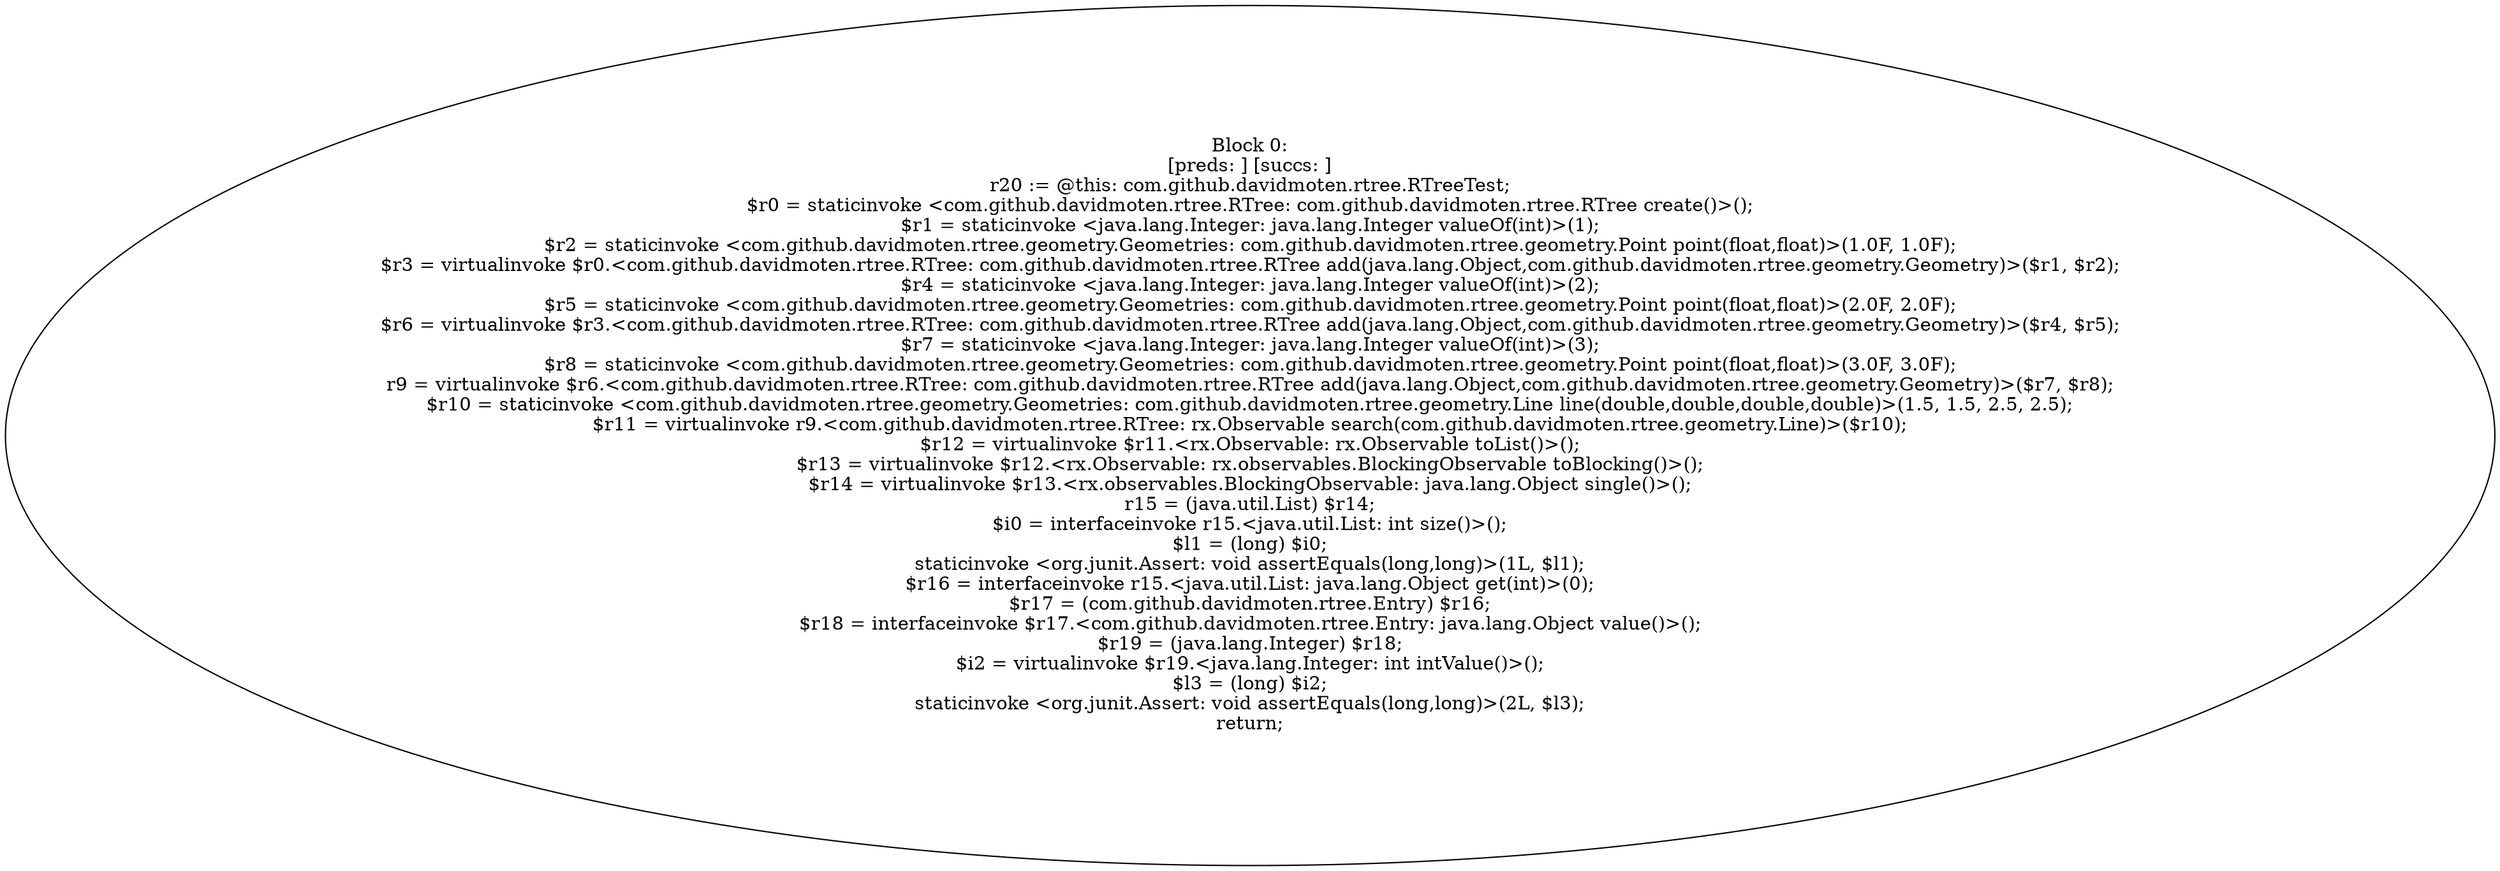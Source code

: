 digraph "unitGraph" {
    "Block 0:
[preds: ] [succs: ]
r20 := @this: com.github.davidmoten.rtree.RTreeTest;
$r0 = staticinvoke <com.github.davidmoten.rtree.RTree: com.github.davidmoten.rtree.RTree create()>();
$r1 = staticinvoke <java.lang.Integer: java.lang.Integer valueOf(int)>(1);
$r2 = staticinvoke <com.github.davidmoten.rtree.geometry.Geometries: com.github.davidmoten.rtree.geometry.Point point(float,float)>(1.0F, 1.0F);
$r3 = virtualinvoke $r0.<com.github.davidmoten.rtree.RTree: com.github.davidmoten.rtree.RTree add(java.lang.Object,com.github.davidmoten.rtree.geometry.Geometry)>($r1, $r2);
$r4 = staticinvoke <java.lang.Integer: java.lang.Integer valueOf(int)>(2);
$r5 = staticinvoke <com.github.davidmoten.rtree.geometry.Geometries: com.github.davidmoten.rtree.geometry.Point point(float,float)>(2.0F, 2.0F);
$r6 = virtualinvoke $r3.<com.github.davidmoten.rtree.RTree: com.github.davidmoten.rtree.RTree add(java.lang.Object,com.github.davidmoten.rtree.geometry.Geometry)>($r4, $r5);
$r7 = staticinvoke <java.lang.Integer: java.lang.Integer valueOf(int)>(3);
$r8 = staticinvoke <com.github.davidmoten.rtree.geometry.Geometries: com.github.davidmoten.rtree.geometry.Point point(float,float)>(3.0F, 3.0F);
r9 = virtualinvoke $r6.<com.github.davidmoten.rtree.RTree: com.github.davidmoten.rtree.RTree add(java.lang.Object,com.github.davidmoten.rtree.geometry.Geometry)>($r7, $r8);
$r10 = staticinvoke <com.github.davidmoten.rtree.geometry.Geometries: com.github.davidmoten.rtree.geometry.Line line(double,double,double,double)>(1.5, 1.5, 2.5, 2.5);
$r11 = virtualinvoke r9.<com.github.davidmoten.rtree.RTree: rx.Observable search(com.github.davidmoten.rtree.geometry.Line)>($r10);
$r12 = virtualinvoke $r11.<rx.Observable: rx.Observable toList()>();
$r13 = virtualinvoke $r12.<rx.Observable: rx.observables.BlockingObservable toBlocking()>();
$r14 = virtualinvoke $r13.<rx.observables.BlockingObservable: java.lang.Object single()>();
r15 = (java.util.List) $r14;
$i0 = interfaceinvoke r15.<java.util.List: int size()>();
$l1 = (long) $i0;
staticinvoke <org.junit.Assert: void assertEquals(long,long)>(1L, $l1);
$r16 = interfaceinvoke r15.<java.util.List: java.lang.Object get(int)>(0);
$r17 = (com.github.davidmoten.rtree.Entry) $r16;
$r18 = interfaceinvoke $r17.<com.github.davidmoten.rtree.Entry: java.lang.Object value()>();
$r19 = (java.lang.Integer) $r18;
$i2 = virtualinvoke $r19.<java.lang.Integer: int intValue()>();
$l3 = (long) $i2;
staticinvoke <org.junit.Assert: void assertEquals(long,long)>(2L, $l3);
return;
"
}
